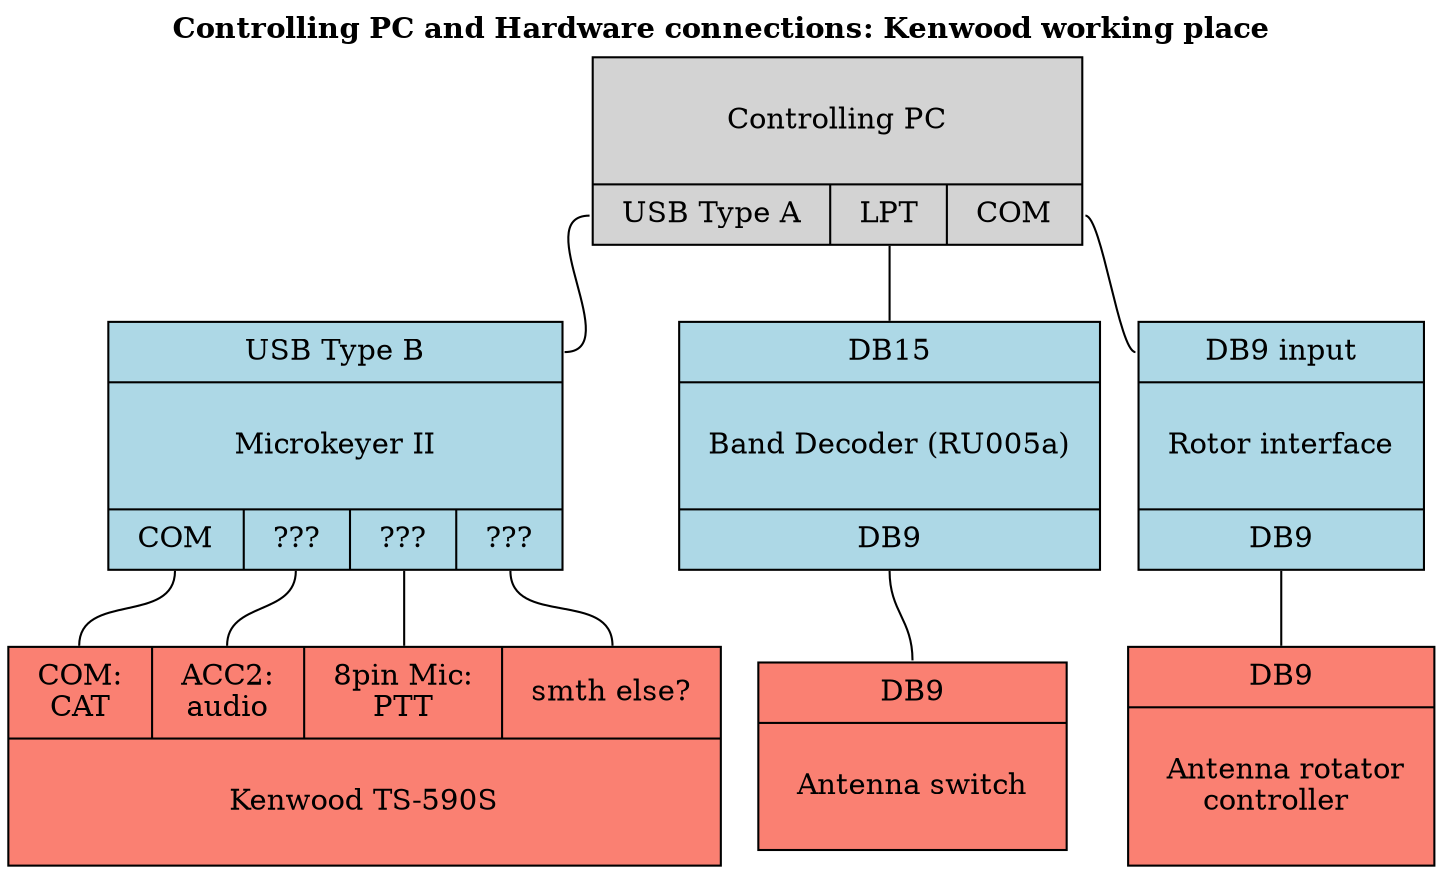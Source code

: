 digraph Arch {
    node [shape = rect, margin = "0.2,0.1"]
    edge [arrowhead = none]
    labelloc = top

    label = <<b>Controlling PC and Hardware connections: Kenwood working place</b>>

    pc [shape = record, style = filled, label = "{ \nControlling PC\n\r | { <usbA>USB Type A |  <lpt>LPT | <com>COM } }"]

    microham [shape = record, style = filled, fillcolor = lightblue, label = "{ <usbB>USB Type B | \nMicrokeyer II\n\r |  { <com>COM | <smth>??? | <smth2>??? | <smth3> ???} }"];

    ru005 [shape = record, style = filled, fillcolor = lightblue, label = "{<db15> DB15 | \nBand Decoder (RU005a)\n\r | <db9>DB9 }"]

    rotorController [shape = record, style = filled, fillcolor = lightblue, label = "{<input> DB9 input | \nRotor interface\n\r | <output>DB9 }"] //todo check if it's really connected to COM or is it an internal device?

    kenwood [shape = record, style = filled, fillcolor = salmon, label = "{ { <com>COM:\nCAT | <acc2>ACC2:\naudio | <mic>8pin Mic:\nPTT | <smth> smth else? }  | \nKenwood TS-590S\n\r }"];

    antennaSwitch [shape = record, style = filled, fillcolor = salmon, label = "{ <db9>DB9 | \n Antenna switch \n\r }"]

    rotor [shape = record, style = filled, fillcolor = salmon, label = "{ <input>DB9 | \n Antenna rotator\ncontroller \n\r }"]

    //////////

    pc: usbA -> microham: usbB
    pc: lpt -> ru005: db15
    pc: com -> rotorController:input
    microham: com -> kenwood: com
    microham: smth -> kenwood: acc2 //TODO check if there's smth else not just audio
    microham: smth2 -> kenwood: mic //TODO
    microham: smth3 -> kenwood: smth //TODO
    ru005: db9 -> antennaSwitch: db9
    rotorController:output -> rotor:input


}

